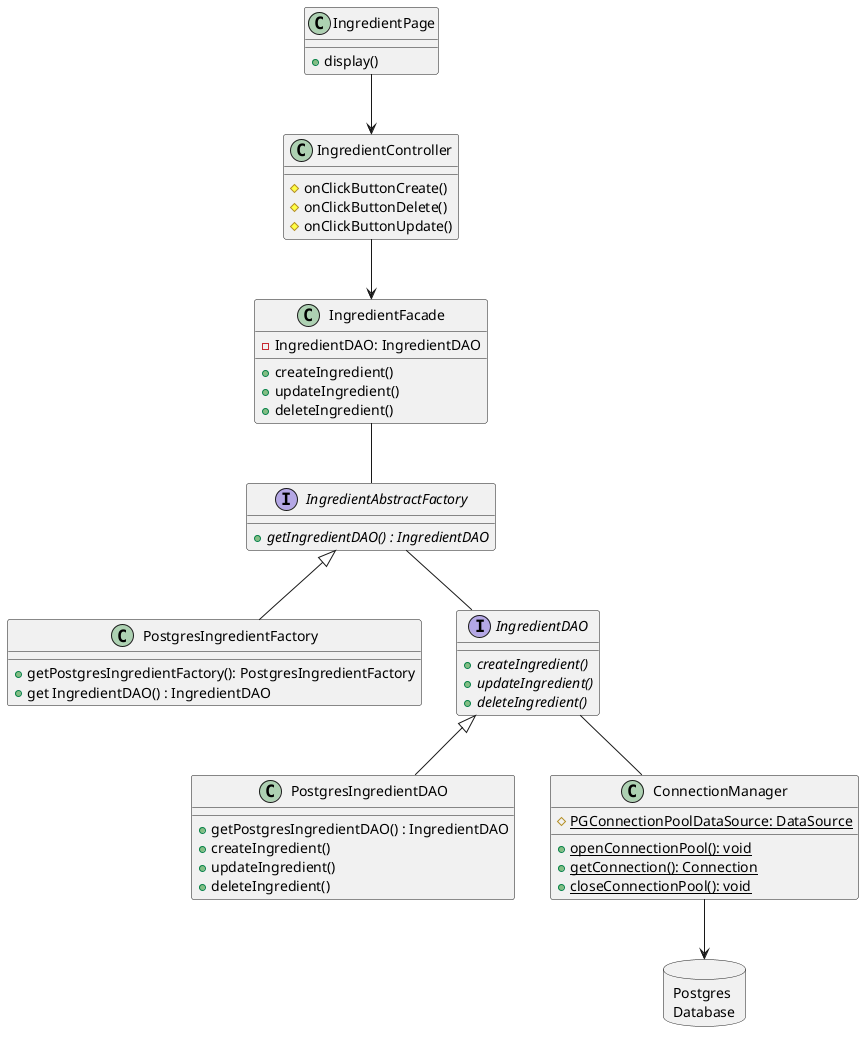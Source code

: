 @startuml IngredientClassDiagram

class IngredientPage {
  + display()
}

class IngredientController {
  # onClickButtonCreate()
  # onClickButtonDelete()
  # onClickButtonUpdate()
}


class IngredientFacade {
  - IngredientDAO: IngredientDAO
  + createIngredient()
  + updateIngredient()
  + deleteIngredient()
}


interface IngredientAbstractFactory {
  + {abstract} getIngredientDAO() : IngredientDAO

}


class PostgresIngredientFactory {
  + getPostgresIngredientFactory(): PostgresIngredientFactory
  + get IngredientDAO() : IngredientDAO
}


Interface IngredientDAO {
  + {abstract} createIngredient()
  + {abstract} updateIngredient()
  + {abstract} deleteIngredient()
}


class PostgresIngredientDAO{
  + getPostgresIngredientDAO() : IngredientDAO
  + createIngredient()
  + updateIngredient()
  + deleteIngredient()
}


class ConnectionManager {
  # {static} PGConnectionPoolDataSource: DataSource
  + {static} openConnectionPool(): void
  + {static} getConnection(): Connection
  + {static} closeConnectionPool(): void
}


database "Postgres\nDatabase" as Postgres {

}

class PostgresIngredientFactory extends IngredientAbstractFactory
class PostgresIngredientDAO extends IngredientDAO

IngredientPage --> IngredientController
IngredientController --> IngredientFacade
IngredientFacade -- IngredientAbstractFactory
IngredientAbstractFactory -- IngredientDAO
IngredientDAO -- ConnectionManager
ConnectionManager --> Postgres



@enduml